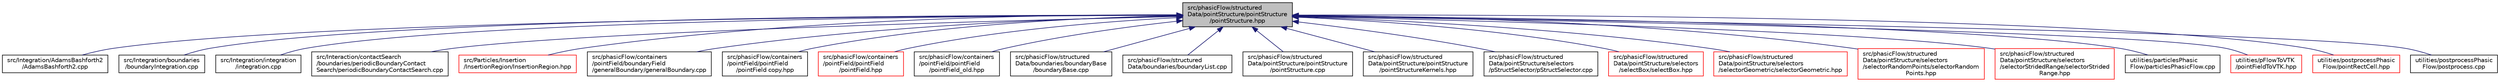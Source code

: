 digraph "src/phasicFlow/structuredData/pointStructure/pointStructure/pointStructure.hpp"
{
 // LATEX_PDF_SIZE
  edge [fontname="Helvetica",fontsize="10",labelfontname="Helvetica",labelfontsize="10"];
  node [fontname="Helvetica",fontsize="10",shape=record];
  Node1 [label="src/phasicFlow/structured\lData/pointStructure/pointStructure\l/pointStructure.hpp",height=0.2,width=0.4,color="black", fillcolor="grey75", style="filled", fontcolor="black",tooltip=" "];
  Node1 -> Node2 [dir="back",color="midnightblue",fontsize="10",style="solid",fontname="Helvetica"];
  Node2 [label="src/Integration/AdamsBashforth2\l/AdamsBashforth2.cpp",height=0.2,width=0.4,color="black", fillcolor="white", style="filled",URL="$AdamsBashforth2_8cpp.html",tooltip=" "];
  Node1 -> Node3 [dir="back",color="midnightblue",fontsize="10",style="solid",fontname="Helvetica"];
  Node3 [label="src/Integration/boundaries\l/boundaryIntegration.cpp",height=0.2,width=0.4,color="black", fillcolor="white", style="filled",URL="$boundaryIntegration_8cpp.html",tooltip=" "];
  Node1 -> Node4 [dir="back",color="midnightblue",fontsize="10",style="solid",fontname="Helvetica"];
  Node4 [label="src/Integration/integration\l/integration.cpp",height=0.2,width=0.4,color="black", fillcolor="white", style="filled",URL="$integration_8cpp.html",tooltip=" "];
  Node1 -> Node5 [dir="back",color="midnightblue",fontsize="10",style="solid",fontname="Helvetica"];
  Node5 [label="src/Interaction/contactSearch\l/boundaries/periodicBoundaryContact\lSearch/periodicBoundaryContactSearch.cpp",height=0.2,width=0.4,color="black", fillcolor="white", style="filled",URL="$periodicBoundaryContactSearch_8cpp.html",tooltip=" "];
  Node1 -> Node6 [dir="back",color="midnightblue",fontsize="10",style="solid",fontname="Helvetica"];
  Node6 [label="src/Particles/Insertion\l/InsertionRegion/InsertionRegion.hpp",height=0.2,width=0.4,color="red", fillcolor="white", style="filled",URL="$InsertionRegion_8hpp.html",tooltip=" "];
  Node1 -> Node12 [dir="back",color="midnightblue",fontsize="10",style="solid",fontname="Helvetica"];
  Node12 [label="src/phasicFlow/containers\l/pointField/boundaryField\l/generalBoundary/generalBoundary.cpp",height=0.2,width=0.4,color="black", fillcolor="white", style="filled",URL="$generalBoundary_8cpp.html",tooltip=" "];
  Node1 -> Node13 [dir="back",color="midnightblue",fontsize="10",style="solid",fontname="Helvetica"];
  Node13 [label="src/phasicFlow/containers\l/pointField/pointField\l/pointField copy.hpp",height=0.2,width=0.4,color="black", fillcolor="white", style="filled",URL="$pointField_01copy_8hpp.html",tooltip=" "];
  Node1 -> Node14 [dir="back",color="midnightblue",fontsize="10",style="solid",fontname="Helvetica"];
  Node14 [label="src/phasicFlow/containers\l/pointField/pointField\l/pointField.hpp",height=0.2,width=0.4,color="red", fillcolor="white", style="filled",URL="$pointField_8hpp.html",tooltip=" "];
  Node1 -> Node104 [dir="back",color="midnightblue",fontsize="10",style="solid",fontname="Helvetica"];
  Node104 [label="src/phasicFlow/containers\l/pointField/pointField\l/pointField_old.hpp",height=0.2,width=0.4,color="black", fillcolor="white", style="filled",URL="$pointField__old_8hpp.html",tooltip=" "];
  Node1 -> Node105 [dir="back",color="midnightblue",fontsize="10",style="solid",fontname="Helvetica"];
  Node105 [label="src/phasicFlow/structured\lData/boundaries/boundaryBase\l/boundaryBase.cpp",height=0.2,width=0.4,color="black", fillcolor="white", style="filled",URL="$boundaryBase_8cpp.html",tooltip=" "];
  Node1 -> Node106 [dir="back",color="midnightblue",fontsize="10",style="solid",fontname="Helvetica"];
  Node106 [label="src/phasicFlow/structured\lData/boundaries/boundaryList.cpp",height=0.2,width=0.4,color="black", fillcolor="white", style="filled",URL="$boundaryList_8cpp.html",tooltip=" "];
  Node1 -> Node107 [dir="back",color="midnightblue",fontsize="10",style="solid",fontname="Helvetica"];
  Node107 [label="src/phasicFlow/structured\lData/pointStructure/pointStructure\l/pointStructure.cpp",height=0.2,width=0.4,color="black", fillcolor="white", style="filled",URL="$pointStructure_8cpp.html",tooltip=" "];
  Node1 -> Node108 [dir="back",color="midnightblue",fontsize="10",style="solid",fontname="Helvetica"];
  Node108 [label="src/phasicFlow/structured\lData/pointStructure/pointStructure\l/pointStructureKernels.hpp",height=0.2,width=0.4,color="black", fillcolor="white", style="filled",URL="$pointStructureKernels_8hpp.html",tooltip=" "];
  Node1 -> Node109 [dir="back",color="midnightblue",fontsize="10",style="solid",fontname="Helvetica"];
  Node109 [label="src/phasicFlow/structured\lData/pointStructure/selectors\l/pStructSelector/pStructSelector.cpp",height=0.2,width=0.4,color="black", fillcolor="white", style="filled",URL="$pStructSelector_8cpp.html",tooltip=" "];
  Node1 -> Node110 [dir="back",color="midnightblue",fontsize="10",style="solid",fontname="Helvetica"];
  Node110 [label="src/phasicFlow/structured\lData/pointStructure/selectors\l/selectBox/selectBox.hpp",height=0.2,width=0.4,color="red", fillcolor="white", style="filled",URL="$selectBox_8hpp.html",tooltip=" "];
  Node1 -> Node112 [dir="back",color="midnightblue",fontsize="10",style="solid",fontname="Helvetica"];
  Node112 [label="src/phasicFlow/structured\lData/pointStructure/selectors\l/selectorGeometric/selectorGeometric.hpp",height=0.2,width=0.4,color="red", fillcolor="white", style="filled",URL="$selectorGeometric_8hpp.html",tooltip=" "];
  Node1 -> Node114 [dir="back",color="midnightblue",fontsize="10",style="solid",fontname="Helvetica"];
  Node114 [label="src/phasicFlow/structured\lData/pointStructure/selectors\l/selectorRandomPoints/selectorRandom\lPoints.hpp",height=0.2,width=0.4,color="red", fillcolor="white", style="filled",URL="$selectorRandomPoints_8hpp.html",tooltip=" "];
  Node1 -> Node116 [dir="back",color="midnightblue",fontsize="10",style="solid",fontname="Helvetica"];
  Node116 [label="src/phasicFlow/structured\lData/pointStructure/selectors\l/selectorStridedRange/selectorStrided\lRange.hpp",height=0.2,width=0.4,color="red", fillcolor="white", style="filled",URL="$selectorStridedRange_8hpp.html",tooltip=" "];
  Node1 -> Node79 [dir="back",color="midnightblue",fontsize="10",style="solid",fontname="Helvetica"];
  Node79 [label="utilities/particlesPhasic\lFlow/particlesPhasicFlow.cpp",height=0.2,width=0.4,color="black", fillcolor="white", style="filled",URL="$particlesPhasicFlow_8cpp.html",tooltip=" "];
  Node1 -> Node82 [dir="back",color="midnightblue",fontsize="10",style="solid",fontname="Helvetica"];
  Node82 [label="utilities/pFlowToVTK\l/pointFieldToVTK.hpp",height=0.2,width=0.4,color="red", fillcolor="white", style="filled",URL="$pointFieldToVTK_8hpp.html",tooltip=" "];
  Node1 -> Node118 [dir="back",color="midnightblue",fontsize="10",style="solid",fontname="Helvetica"];
  Node118 [label="utilities/postprocessPhasic\lFlow/pointRectCell.hpp",height=0.2,width=0.4,color="red", fillcolor="white", style="filled",URL="$pointRectCell_8hpp.html",tooltip=" "];
  Node1 -> Node100 [dir="back",color="midnightblue",fontsize="10",style="solid",fontname="Helvetica"];
  Node100 [label="utilities/postprocessPhasic\lFlow/postprocess.cpp",height=0.2,width=0.4,color="black", fillcolor="white", style="filled",URL="$postprocess_8cpp.html",tooltip=" "];
}
